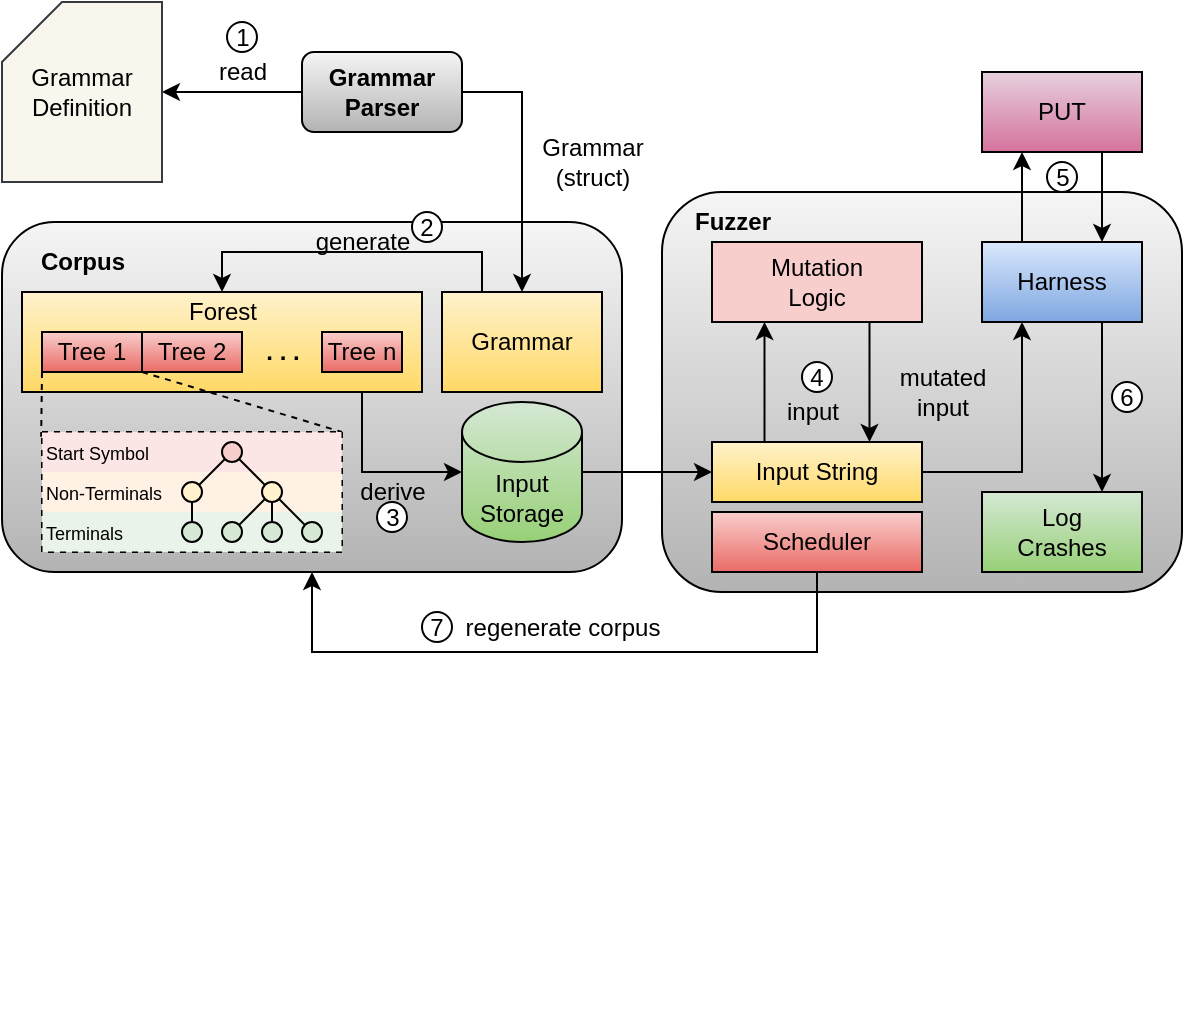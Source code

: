 <mxfile version="15.9.6" type="device"><diagram id="4JVWKq7X-3HYluN7gCFN" name="Page-1"><mxGraphModel dx="648" dy="364" grid="1" gridSize="10" guides="1" tooltips="1" connect="1" arrows="1" fold="1" page="1" pageScale="1" pageWidth="850" pageHeight="1100" math="0" shadow="0"><root><mxCell id="0"/><mxCell id="1" parent="0"/><mxCell id="SgwVFyXamLIPuK1aiKxo-122" value="" style="rounded=1;whiteSpace=wrap;html=1;sketch=0;strokeColor=#000000;gradientColor=#b3b3b3;fillColor=#f5f5f5;" parent="1" vertex="1"><mxGeometry x="350" y="130" width="260" height="200" as="geometry"/></mxCell><mxCell id="SgwVFyXamLIPuK1aiKxo-61" value="" style="rounded=1;whiteSpace=wrap;html=1;sketch=0;strokeColor=#000000;fillColor=#f5f5f5;gradientColor=#b3b3b3;" parent="1" vertex="1"><mxGeometry x="20" y="145" width="310" height="175" as="geometry"/></mxCell><mxCell id="SgwVFyXamLIPuK1aiKxo-4" style="edgeStyle=orthogonalEdgeStyle;rounded=0;orthogonalLoop=1;jettySize=auto;html=1;exitX=0;exitY=0.5;exitDx=0;exitDy=0;entryX=1;entryY=0.5;entryDx=0;entryDy=0;entryPerimeter=0;" parent="1" source="SgwVFyXamLIPuK1aiKxo-1" target="SgwVFyXamLIPuK1aiKxo-2" edge="1"><mxGeometry relative="1" as="geometry"/></mxCell><mxCell id="SgwVFyXamLIPuK1aiKxo-11" style="edgeStyle=orthogonalEdgeStyle;rounded=0;orthogonalLoop=1;jettySize=auto;html=1;exitX=1;exitY=0.5;exitDx=0;exitDy=0;entryX=0.5;entryY=0;entryDx=0;entryDy=0;" parent="1" source="SgwVFyXamLIPuK1aiKxo-1" target="SgwVFyXamLIPuK1aiKxo-62" edge="1"><mxGeometry relative="1" as="geometry"><mxPoint x="360" y="80" as="targetPoint"/></mxGeometry></mxCell><mxCell id="SgwVFyXamLIPuK1aiKxo-1" value="&lt;div&gt;&lt;b&gt;Grammar&lt;/b&gt;&lt;/div&gt;&lt;div&gt;&lt;b&gt;Parser&lt;br&gt;&lt;/b&gt;&lt;/div&gt;" style="rounded=1;whiteSpace=wrap;html=1;gradientColor=#b3b3b3;fillColor=#f5f5f5;strokeColor=#000000;" parent="1" vertex="1"><mxGeometry x="170" y="60" width="80" height="40" as="geometry"/></mxCell><mxCell id="SgwVFyXamLIPuK1aiKxo-2" value="&lt;div&gt;Grammar&lt;/div&gt;&lt;div&gt;Definition&lt;br&gt;&lt;/div&gt;" style="shape=card;whiteSpace=wrap;html=1;fillColor=#f9f7ed;strokeColor=#36393d;" parent="1" vertex="1"><mxGeometry x="20" y="35" width="80" height="90" as="geometry"/></mxCell><mxCell id="SgwVFyXamLIPuK1aiKxo-5" value="read" style="text;html=1;align=center;verticalAlign=middle;resizable=0;points=[];autosize=1;strokeColor=none;fillColor=none;" parent="1" vertex="1"><mxGeometry x="120" y="60" width="40" height="20" as="geometry"/></mxCell><mxCell id="SgwVFyXamLIPuK1aiKxo-10" value="&lt;div&gt;Grammar&lt;/div&gt;&lt;div&gt;(struct)&lt;br&gt;&lt;/div&gt;" style="text;html=1;align=center;verticalAlign=middle;resizable=0;points=[];autosize=1;strokeColor=none;fillColor=none;" parent="1" vertex="1"><mxGeometry x="280" y="100" width="70" height="30" as="geometry"/></mxCell><mxCell id="SgwVFyXamLIPuK1aiKxo-90" style="edgeStyle=orthogonalEdgeStyle;rounded=0;orthogonalLoop=1;jettySize=auto;html=1;exitX=0.75;exitY=1;exitDx=0;exitDy=0;endArrow=classic;endFill=1;strokeColor=#000000;" parent="1" source="SgwVFyXamLIPuK1aiKxo-42" edge="1"><mxGeometry relative="1" as="geometry"><mxPoint x="250" y="270" as="targetPoint"/><Array as="points"><mxPoint x="200" y="230"/><mxPoint x="200" y="270"/></Array></mxGeometry></mxCell><mxCell id="SgwVFyXamLIPuK1aiKxo-42" value="" style="rounded=0;whiteSpace=wrap;html=1;sketch=0;strokeColor=#000000;gradientColor=#ffd966;fillColor=#fff2cc;" parent="1" vertex="1"><mxGeometry x="30" y="180" width="200" height="50" as="geometry"/></mxCell><mxCell id="SgwVFyXamLIPuK1aiKxo-57" style="edgeStyle=none;rounded=0;orthogonalLoop=1;jettySize=auto;html=1;exitX=0;exitY=1;exitDx=0;exitDy=0;dashed=1;endArrow=none;endFill=0;entryX=-0.006;entryY=0.119;entryDx=0;entryDy=0;entryPerimeter=0;" parent="1" source="SgwVFyXamLIPuK1aiKxo-51" target="SgwVFyXamLIPuK1aiKxo-82" edge="1"><mxGeometry relative="1" as="geometry"><mxPoint x="40" y="276" as="targetPoint"/></mxGeometry></mxCell><mxCell id="SgwVFyXamLIPuK1aiKxo-58" style="edgeStyle=none;rounded=0;orthogonalLoop=1;jettySize=auto;html=1;exitX=1;exitY=1;exitDx=0;exitDy=0;entryX=1;entryY=0;entryDx=0;entryDy=0;dashed=1;endArrow=none;endFill=0;" parent="1" source="SgwVFyXamLIPuK1aiKxo-51" target="SgwVFyXamLIPuK1aiKxo-84" edge="1"><mxGeometry relative="1" as="geometry"><mxPoint x="280" y="280" as="targetPoint"/></mxGeometry></mxCell><mxCell id="SgwVFyXamLIPuK1aiKxo-51" value="Tree 1" style="rounded=0;whiteSpace=wrap;html=1;sketch=0;strokeColor=#000000;gradientColor=#ea6b66;fillColor=#f8cecc;" parent="1" vertex="1"><mxGeometry x="40" y="200" width="50" height="20" as="geometry"/></mxCell><mxCell id="SgwVFyXamLIPuK1aiKxo-52" value="Tree 2" style="rounded=0;whiteSpace=wrap;html=1;sketch=0;strokeColor=#000000;gradientColor=#ea6b66;fillColor=#f8cecc;" parent="1" vertex="1"><mxGeometry x="90" y="200" width="50" height="20" as="geometry"/></mxCell><mxCell id="SgwVFyXamLIPuK1aiKxo-53" value="Tree n" style="rounded=0;whiteSpace=wrap;html=1;sketch=0;strokeColor=#000000;gradientColor=#ea6b66;fillColor=#f8cecc;" parent="1" vertex="1"><mxGeometry x="180" y="200" width="40" height="20" as="geometry"/></mxCell><mxCell id="SgwVFyXamLIPuK1aiKxo-55" value="&lt;b&gt;. . .&lt;br&gt;&lt;/b&gt;" style="text;html=1;align=center;verticalAlign=middle;resizable=0;points=[];autosize=1;strokeColor=none;fillColor=none;" parent="1" vertex="1"><mxGeometry x="145" y="200" width="30" height="20" as="geometry"/></mxCell><mxCell id="SgwVFyXamLIPuK1aiKxo-59" value="Forest" style="text;html=1;align=center;verticalAlign=middle;resizable=0;points=[];autosize=1;strokeColor=none;fillColor=none;" parent="1" vertex="1"><mxGeometry x="105" y="180" width="50" height="20" as="geometry"/></mxCell><mxCell id="SgwVFyXamLIPuK1aiKxo-60" value="&amp;nbsp;" style="text;whiteSpace=wrap;html=1;" parent="1" vertex="1"><mxGeometry x="460" y="510" width="30" height="30" as="geometry"/></mxCell><mxCell id="SgwVFyXamLIPuK1aiKxo-92" style="edgeStyle=orthogonalEdgeStyle;rounded=0;orthogonalLoop=1;jettySize=auto;html=1;exitX=0.25;exitY=0;exitDx=0;exitDy=0;entryX=0.5;entryY=0;entryDx=0;entryDy=0;startArrow=none;startFill=0;endArrow=classic;endFill=1;strokeColor=#000000;" parent="1" source="SgwVFyXamLIPuK1aiKxo-62" target="SgwVFyXamLIPuK1aiKxo-42" edge="1"><mxGeometry relative="1" as="geometry"/></mxCell><mxCell id="SgwVFyXamLIPuK1aiKxo-62" value="Grammar" style="rounded=0;whiteSpace=wrap;html=1;gradientColor=#ffd966;fillColor=#fff2cc;strokeColor=#000000;" parent="1" vertex="1"><mxGeometry x="240" y="180" width="80" height="50" as="geometry"/></mxCell><mxCell id="SgwVFyXamLIPuK1aiKxo-63" value="&lt;b&gt;Corpus&lt;/b&gt;" style="text;html=1;align=center;verticalAlign=middle;resizable=0;points=[];autosize=1;strokeColor=none;fillColor=none;" parent="1" vertex="1"><mxGeometry x="30" y="155" width="60" height="20" as="geometry"/></mxCell><mxCell id="SgwVFyXamLIPuK1aiKxo-89" value="" style="group" parent="1" vertex="1" connectable="0"><mxGeometry x="40" y="250" width="150" height="60" as="geometry"/></mxCell><mxCell id="SgwVFyXamLIPuK1aiKxo-88" value="" style="rounded=0;whiteSpace=wrap;html=1;sketch=0;strokeColor=#000000;dashed=1;" parent="SgwVFyXamLIPuK1aiKxo-89" vertex="1"><mxGeometry width="150" height="60" as="geometry"/></mxCell><mxCell id="SgwVFyXamLIPuK1aiKxo-86" value="" style="rounded=0;whiteSpace=wrap;html=1;sketch=0;strokeColor=none;fillColor=#ffe6cc;opacity=50;" parent="SgwVFyXamLIPuK1aiKxo-89" vertex="1"><mxGeometry y="20" width="150" height="20" as="geometry"/></mxCell><mxCell id="SgwVFyXamLIPuK1aiKxo-87" value="" style="rounded=0;whiteSpace=wrap;html=1;sketch=0;strokeColor=none;fillColor=#d5e8d4;opacity=50;" parent="SgwVFyXamLIPuK1aiKxo-89" vertex="1"><mxGeometry y="40" width="150" height="20" as="geometry"/></mxCell><mxCell id="SgwVFyXamLIPuK1aiKxo-84" value="" style="rounded=0;whiteSpace=wrap;html=1;sketch=0;strokeColor=none;fillColor=#f8cecc;opacity=50;" parent="SgwVFyXamLIPuK1aiKxo-89" vertex="1"><mxGeometry width="150" height="20" as="geometry"/></mxCell><mxCell id="SgwVFyXamLIPuK1aiKxo-66" value="" style="ellipse;whiteSpace=wrap;html=1;aspect=fixed;sketch=0;strokeColor=#000000;fillColor=#f8cecc;" parent="SgwVFyXamLIPuK1aiKxo-89" vertex="1"><mxGeometry x="90" y="5" width="10" height="10" as="geometry"/></mxCell><mxCell id="SgwVFyXamLIPuK1aiKxo-67" value="" style="ellipse;whiteSpace=wrap;html=1;aspect=fixed;sketch=0;strokeColor=#000000;fillColor=#fff2cc;" parent="SgwVFyXamLIPuK1aiKxo-89" vertex="1"><mxGeometry x="70" y="25" width="10" height="10" as="geometry"/></mxCell><mxCell id="SgwVFyXamLIPuK1aiKxo-69" style="edgeStyle=none;rounded=0;orthogonalLoop=1;jettySize=auto;html=1;exitX=0;exitY=1;exitDx=0;exitDy=0;entryX=1;entryY=0;entryDx=0;entryDy=0;endArrow=none;endFill=0;strokeColor=#000000;" parent="SgwVFyXamLIPuK1aiKxo-89" source="SgwVFyXamLIPuK1aiKxo-66" target="SgwVFyXamLIPuK1aiKxo-67" edge="1"><mxGeometry relative="1" as="geometry"/></mxCell><mxCell id="SgwVFyXamLIPuK1aiKxo-68" value="" style="ellipse;whiteSpace=wrap;html=1;aspect=fixed;sketch=0;strokeColor=#000000;fillColor=#fff2cc;" parent="SgwVFyXamLIPuK1aiKxo-89" vertex="1"><mxGeometry x="110" y="25" width="10" height="10" as="geometry"/></mxCell><mxCell id="SgwVFyXamLIPuK1aiKxo-70" style="edgeStyle=none;rounded=0;orthogonalLoop=1;jettySize=auto;html=1;exitX=1;exitY=1;exitDx=0;exitDy=0;entryX=0;entryY=0;entryDx=0;entryDy=0;endArrow=none;endFill=0;strokeColor=#000000;" parent="SgwVFyXamLIPuK1aiKxo-89" source="SgwVFyXamLIPuK1aiKxo-66" target="SgwVFyXamLIPuK1aiKxo-68" edge="1"><mxGeometry relative="1" as="geometry"/></mxCell><mxCell id="SgwVFyXamLIPuK1aiKxo-71" value="" style="ellipse;whiteSpace=wrap;html=1;aspect=fixed;sketch=0;strokeColor=#000000;fillColor=#d5e8d4;" parent="SgwVFyXamLIPuK1aiKxo-89" vertex="1"><mxGeometry x="70" y="45" width="10" height="10" as="geometry"/></mxCell><mxCell id="SgwVFyXamLIPuK1aiKxo-72" style="edgeStyle=none;rounded=0;orthogonalLoop=1;jettySize=auto;html=1;exitX=0.5;exitY=1;exitDx=0;exitDy=0;entryX=0.5;entryY=0;entryDx=0;entryDy=0;endArrow=none;endFill=0;strokeColor=#000000;" parent="SgwVFyXamLIPuK1aiKxo-89" source="SgwVFyXamLIPuK1aiKxo-67" target="SgwVFyXamLIPuK1aiKxo-71" edge="1"><mxGeometry relative="1" as="geometry"/></mxCell><mxCell id="SgwVFyXamLIPuK1aiKxo-75" value="" style="ellipse;whiteSpace=wrap;html=1;aspect=fixed;sketch=0;strokeColor=#000000;fillColor=#d5e8d4;" parent="SgwVFyXamLIPuK1aiKxo-89" vertex="1"><mxGeometry x="90" y="45" width="10" height="10" as="geometry"/></mxCell><mxCell id="SgwVFyXamLIPuK1aiKxo-78" style="edgeStyle=none;rounded=0;orthogonalLoop=1;jettySize=auto;html=1;exitX=0;exitY=1;exitDx=0;exitDy=0;entryX=1;entryY=0;entryDx=0;entryDy=0;endArrow=none;endFill=0;strokeColor=#000000;" parent="SgwVFyXamLIPuK1aiKxo-89" source="SgwVFyXamLIPuK1aiKxo-68" target="SgwVFyXamLIPuK1aiKxo-75" edge="1"><mxGeometry relative="1" as="geometry"/></mxCell><mxCell id="SgwVFyXamLIPuK1aiKxo-76" value="" style="ellipse;whiteSpace=wrap;html=1;aspect=fixed;sketch=0;strokeColor=#000000;fillColor=#d5e8d4;" parent="SgwVFyXamLIPuK1aiKxo-89" vertex="1"><mxGeometry x="110" y="45" width="10" height="10" as="geometry"/></mxCell><mxCell id="SgwVFyXamLIPuK1aiKxo-79" style="edgeStyle=none;rounded=0;orthogonalLoop=1;jettySize=auto;html=1;exitX=0.5;exitY=1;exitDx=0;exitDy=0;entryX=0.5;entryY=0;entryDx=0;entryDy=0;endArrow=none;endFill=0;strokeColor=#000000;" parent="SgwVFyXamLIPuK1aiKxo-89" source="SgwVFyXamLIPuK1aiKxo-68" target="SgwVFyXamLIPuK1aiKxo-76" edge="1"><mxGeometry relative="1" as="geometry"/></mxCell><mxCell id="SgwVFyXamLIPuK1aiKxo-77" value="" style="ellipse;whiteSpace=wrap;html=1;aspect=fixed;sketch=0;strokeColor=#000000;fillColor=#d5e8d4;" parent="SgwVFyXamLIPuK1aiKxo-89" vertex="1"><mxGeometry x="130" y="45" width="10" height="10" as="geometry"/></mxCell><mxCell id="SgwVFyXamLIPuK1aiKxo-80" style="edgeStyle=none;rounded=0;orthogonalLoop=1;jettySize=auto;html=1;exitX=1;exitY=1;exitDx=0;exitDy=0;entryX=0;entryY=0;entryDx=0;entryDy=0;endArrow=none;endFill=0;strokeColor=#000000;" parent="SgwVFyXamLIPuK1aiKxo-89" source="SgwVFyXamLIPuK1aiKxo-68" target="SgwVFyXamLIPuK1aiKxo-77" edge="1"><mxGeometry relative="1" as="geometry"/></mxCell><mxCell id="SgwVFyXamLIPuK1aiKxo-81" value="&lt;div align=&quot;left&quot;&gt;&lt;font style=&quot;font-size: 9px&quot;&gt;Non-Terminals&lt;/font&gt;&lt;/div&gt;" style="text;html=1;align=left;verticalAlign=middle;resizable=0;points=[];autosize=1;strokeColor=none;fillColor=none;" parent="SgwVFyXamLIPuK1aiKxo-89" vertex="1"><mxGeometry y="20" width="70" height="20" as="geometry"/></mxCell><mxCell id="SgwVFyXamLIPuK1aiKxo-82" value="&lt;div align=&quot;left&quot;&gt;&lt;font style=&quot;font-size: 9px&quot;&gt;Start Symbol&lt;/font&gt;&lt;br&gt;&lt;/div&gt;" style="text;html=1;align=left;verticalAlign=middle;resizable=0;points=[];autosize=1;strokeColor=none;fillColor=none;" parent="SgwVFyXamLIPuK1aiKxo-89" vertex="1"><mxGeometry width="70" height="20" as="geometry"/></mxCell><mxCell id="SgwVFyXamLIPuK1aiKxo-83" value="&lt;div align=&quot;left&quot;&gt;&lt;font style=&quot;font-size: 9px&quot;&gt;Terminals&lt;/font&gt;&lt;/div&gt;" style="text;html=1;align=left;verticalAlign=middle;resizable=0;points=[];autosize=1;strokeColor=none;fillColor=none;" parent="SgwVFyXamLIPuK1aiKxo-89" vertex="1"><mxGeometry y="40" width="50" height="20" as="geometry"/></mxCell><mxCell id="SgwVFyXamLIPuK1aiKxo-93" value="generate" style="text;html=1;align=center;verticalAlign=middle;resizable=0;points=[];autosize=1;strokeColor=none;fillColor=none;" parent="1" vertex="1"><mxGeometry x="170" y="145" width="60" height="20" as="geometry"/></mxCell><mxCell id="SgwVFyXamLIPuK1aiKxo-95" value="1" style="ellipse;whiteSpace=wrap;html=1;aspect=fixed;sketch=0;strokeColor=#000000;" parent="1" vertex="1"><mxGeometry x="132.5" y="45" width="15" height="15" as="geometry"/></mxCell><mxCell id="SgwVFyXamLIPuK1aiKxo-96" value="2" style="ellipse;whiteSpace=wrap;html=1;aspect=fixed;sketch=0;strokeColor=#000000;" parent="1" vertex="1"><mxGeometry x="225" y="140" width="15" height="15" as="geometry"/></mxCell><mxCell id="SgwVFyXamLIPuK1aiKxo-97" value="3" style="ellipse;whiteSpace=wrap;html=1;aspect=fixed;sketch=0;strokeColor=#000000;" parent="1" vertex="1"><mxGeometry x="207.5" y="285" width="15" height="15" as="geometry"/></mxCell><mxCell id="SgwVFyXamLIPuK1aiKxo-98" value="derive" style="text;html=1;align=center;verticalAlign=middle;resizable=0;points=[];autosize=1;strokeColor=none;fillColor=none;" parent="1" vertex="1"><mxGeometry x="190" y="270" width="50" height="20" as="geometry"/></mxCell><mxCell id="SgwVFyXamLIPuK1aiKxo-113" style="edgeStyle=orthogonalEdgeStyle;rounded=0;orthogonalLoop=1;jettySize=auto;html=1;exitX=0;exitY=0.5;exitDx=0;exitDy=0;entryX=1;entryY=0.5;entryDx=0;entryDy=0;startArrow=classic;startFill=1;endArrow=none;endFill=0;strokeColor=#000000;entryPerimeter=0;" parent="1" source="SgwVFyXamLIPuK1aiKxo-110" target="SgwVFyXamLIPuK1aiKxo-147" edge="1"><mxGeometry relative="1" as="geometry"><mxPoint x="320" y="270" as="targetPoint"/></mxGeometry></mxCell><mxCell id="SgwVFyXamLIPuK1aiKxo-119" style="edgeStyle=orthogonalEdgeStyle;rounded=0;orthogonalLoop=1;jettySize=auto;html=1;exitX=0.75;exitY=0;exitDx=0;exitDy=0;entryX=0.75;entryY=1;entryDx=0;entryDy=0;startArrow=classic;startFill=1;endArrow=none;endFill=0;strokeColor=#000000;" parent="1" source="SgwVFyXamLIPuK1aiKxo-110" target="SgwVFyXamLIPuK1aiKxo-111" edge="1"><mxGeometry relative="1" as="geometry"/></mxCell><mxCell id="SgwVFyXamLIPuK1aiKxo-124" style="edgeStyle=orthogonalEdgeStyle;rounded=0;orthogonalLoop=1;jettySize=auto;html=1;exitX=1;exitY=0.5;exitDx=0;exitDy=0;entryX=0.25;entryY=1;entryDx=0;entryDy=0;startArrow=none;startFill=0;endArrow=classic;endFill=1;strokeColor=#000000;" parent="1" source="SgwVFyXamLIPuK1aiKxo-110" target="SgwVFyXamLIPuK1aiKxo-123" edge="1"><mxGeometry relative="1" as="geometry"/></mxCell><mxCell id="SgwVFyXamLIPuK1aiKxo-110" value="Input String" style="rounded=0;whiteSpace=wrap;html=1;sketch=0;strokeColor=#000000;gradientColor=#ffd966;fillColor=#fff2cc;" parent="1" vertex="1"><mxGeometry x="375" y="255" width="105" height="30" as="geometry"/></mxCell><mxCell id="SgwVFyXamLIPuK1aiKxo-118" style="edgeStyle=orthogonalEdgeStyle;rounded=0;orthogonalLoop=1;jettySize=auto;html=1;exitX=0.25;exitY=1;exitDx=0;exitDy=0;entryX=0.25;entryY=0;entryDx=0;entryDy=0;startArrow=classic;startFill=1;endArrow=none;endFill=0;strokeColor=#000000;" parent="1" source="SgwVFyXamLIPuK1aiKxo-111" target="SgwVFyXamLIPuK1aiKxo-110" edge="1"><mxGeometry relative="1" as="geometry"/></mxCell><mxCell id="SgwVFyXamLIPuK1aiKxo-111" value="&lt;div&gt;Mutation&lt;/div&gt;&lt;div&gt;Logic&lt;br&gt;&lt;/div&gt;" style="rounded=0;whiteSpace=wrap;html=1;sketch=0;strokeColor=#000000;fillColor=#f8cecc;" parent="1" vertex="1"><mxGeometry x="375" y="155" width="105" height="40" as="geometry"/></mxCell><mxCell id="SgwVFyXamLIPuK1aiKxo-120" value="&lt;div&gt;mutated&lt;/div&gt;&lt;div&gt;input&lt;br&gt;&lt;/div&gt;" style="text;html=1;align=center;verticalAlign=middle;resizable=0;points=[];autosize=1;strokeColor=none;fillColor=none;" parent="1" vertex="1"><mxGeometry x="460" y="215" width="60" height="30" as="geometry"/></mxCell><mxCell id="SgwVFyXamLIPuK1aiKxo-121" value="input" style="text;html=1;align=center;verticalAlign=middle;resizable=0;points=[];autosize=1;strokeColor=none;fillColor=none;" parent="1" vertex="1"><mxGeometry x="405" y="230" width="40" height="20" as="geometry"/></mxCell><mxCell id="SgwVFyXamLIPuK1aiKxo-126" style="edgeStyle=orthogonalEdgeStyle;rounded=0;orthogonalLoop=1;jettySize=auto;html=1;exitX=0.25;exitY=0;exitDx=0;exitDy=0;entryX=0.25;entryY=1;entryDx=0;entryDy=0;startArrow=none;startFill=0;endArrow=classic;endFill=1;strokeColor=#000000;" parent="1" source="SgwVFyXamLIPuK1aiKxo-123" target="SgwVFyXamLIPuK1aiKxo-125" edge="1"><mxGeometry relative="1" as="geometry"/></mxCell><mxCell id="SgwVFyXamLIPuK1aiKxo-129" style="edgeStyle=orthogonalEdgeStyle;rounded=0;orthogonalLoop=1;jettySize=auto;html=1;exitX=0.75;exitY=1;exitDx=0;exitDy=0;startArrow=none;startFill=0;endArrow=classic;endFill=1;strokeColor=#000000;entryX=0.75;entryY=0;entryDx=0;entryDy=0;" parent="1" source="SgwVFyXamLIPuK1aiKxo-123" target="SgwVFyXamLIPuK1aiKxo-128" edge="1"><mxGeometry relative="1" as="geometry"/></mxCell><mxCell id="SgwVFyXamLIPuK1aiKxo-123" value="Harness" style="rounded=0;whiteSpace=wrap;html=1;sketch=0;strokeColor=#000000;gradientColor=#7ea6e0;fillColor=#dae8fc;" parent="1" vertex="1"><mxGeometry x="510" y="155" width="80" height="40" as="geometry"/></mxCell><mxCell id="SgwVFyXamLIPuK1aiKxo-127" style="edgeStyle=orthogonalEdgeStyle;rounded=0;orthogonalLoop=1;jettySize=auto;html=1;exitX=0.75;exitY=1;exitDx=0;exitDy=0;entryX=0.75;entryY=0;entryDx=0;entryDy=0;startArrow=none;startFill=0;endArrow=classic;endFill=1;strokeColor=#000000;" parent="1" source="SgwVFyXamLIPuK1aiKxo-125" target="SgwVFyXamLIPuK1aiKxo-123" edge="1"><mxGeometry relative="1" as="geometry"/></mxCell><mxCell id="SgwVFyXamLIPuK1aiKxo-125" value="PUT" style="rounded=0;whiteSpace=wrap;html=1;sketch=0;strokeColor=#000000;gradientColor=#d5739d;fillColor=#e6d0de;" parent="1" vertex="1"><mxGeometry x="510" y="70" width="80" height="40" as="geometry"/></mxCell><mxCell id="SgwVFyXamLIPuK1aiKxo-128" value="&lt;div&gt;Log&lt;/div&gt;Crashes" style="rounded=0;whiteSpace=wrap;html=1;sketch=0;strokeColor=#000000;gradientColor=#97d077;fillColor=#d5e8d4;" parent="1" vertex="1"><mxGeometry x="510" y="280" width="80" height="40" as="geometry"/></mxCell><mxCell id="SgwVFyXamLIPuK1aiKxo-130" value="&lt;b&gt;Fuzzer&lt;/b&gt;" style="text;html=1;align=center;verticalAlign=middle;resizable=0;points=[];autosize=1;strokeColor=none;fillColor=none;" parent="1" vertex="1"><mxGeometry x="360" y="135" width="50" height="20" as="geometry"/></mxCell><mxCell id="SgwVFyXamLIPuK1aiKxo-131" value="4" style="ellipse;whiteSpace=wrap;html=1;aspect=fixed;sketch=0;strokeColor=#000000;" parent="1" vertex="1"><mxGeometry x="420" y="215" width="15" height="15" as="geometry"/></mxCell><mxCell id="SgwVFyXamLIPuK1aiKxo-133" value="5" style="ellipse;whiteSpace=wrap;html=1;aspect=fixed;sketch=0;strokeColor=#000000;" parent="1" vertex="1"><mxGeometry x="542.5" y="115" width="15" height="15" as="geometry"/></mxCell><mxCell id="SgwVFyXamLIPuK1aiKxo-134" value="6" style="ellipse;whiteSpace=wrap;html=1;aspect=fixed;sketch=0;strokeColor=#000000;" parent="1" vertex="1"><mxGeometry x="575" y="225" width="15" height="15" as="geometry"/></mxCell><mxCell id="SgwVFyXamLIPuK1aiKxo-137" style="edgeStyle=orthogonalEdgeStyle;rounded=0;orthogonalLoop=1;jettySize=auto;html=1;exitX=0.5;exitY=1;exitDx=0;exitDy=0;entryX=0.5;entryY=1;entryDx=0;entryDy=0;startArrow=none;startFill=0;endArrow=classic;endFill=1;strokeColor=#000000;" parent="1" source="SgwVFyXamLIPuK1aiKxo-136" target="SgwVFyXamLIPuK1aiKxo-61" edge="1"><mxGeometry relative="1" as="geometry"><Array as="points"><mxPoint x="428" y="360"/><mxPoint x="175" y="360"/></Array></mxGeometry></mxCell><mxCell id="SgwVFyXamLIPuK1aiKxo-136" value="Scheduler" style="rounded=0;whiteSpace=wrap;html=1;sketch=0;strokeColor=#000000;gradientColor=#ea6b66;fillColor=#f8cecc;" parent="1" vertex="1"><mxGeometry x="375" y="290" width="105" height="30" as="geometry"/></mxCell><mxCell id="SgwVFyXamLIPuK1aiKxo-139" value="7" style="ellipse;whiteSpace=wrap;html=1;aspect=fixed;sketch=0;strokeColor=#000000;" parent="1" vertex="1"><mxGeometry x="230" y="340" width="15" height="15" as="geometry"/></mxCell><mxCell id="SgwVFyXamLIPuK1aiKxo-140" value="regenerate corpus" style="text;html=1;align=center;verticalAlign=middle;resizable=0;points=[];autosize=1;strokeColor=none;fillColor=none;" parent="1" vertex="1"><mxGeometry x="245" y="337.5" width="110" height="20" as="geometry"/></mxCell><mxCell id="SgwVFyXamLIPuK1aiKxo-147" value="&lt;div&gt;Input&lt;/div&gt;&lt;div&gt;Storage&lt;br&gt;&lt;/div&gt;" style="shape=cylinder3;whiteSpace=wrap;html=1;boundedLbl=1;backgroundOutline=1;size=15;rounded=1;sketch=0;strokeColor=#000000;gradientColor=#97d077;fillColor=#d5e8d4;" parent="1" vertex="1"><mxGeometry x="250" y="235" width="60" height="70" as="geometry"/></mxCell></root></mxGraphModel></diagram></mxfile>